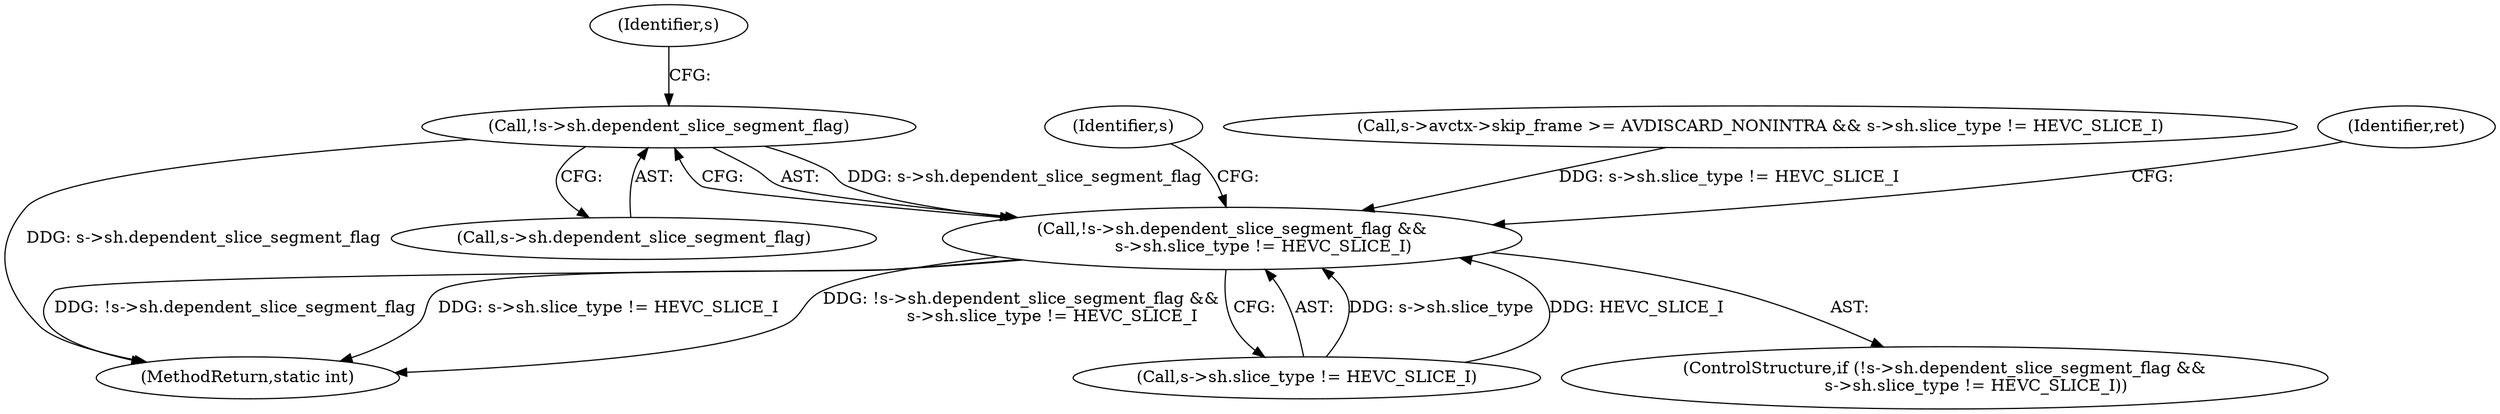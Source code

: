 digraph "0_FFmpeg_54655623a82632e7624714d7b2a3e039dc5faa7e@pointer" {
"1000590" [label="(Call,!s->sh.dependent_slice_segment_flag)"];
"1000589" [label="(Call,!s->sh.dependent_slice_segment_flag &&\n            s->sh.slice_type != HEVC_SLICE_I)"];
"1000777" [label="(MethodReturn,static int)"];
"1000591" [label="(Call,s->sh.dependent_slice_segment_flag)"];
"1000624" [label="(Identifier,s)"];
"1000596" [label="(Call,s->sh.slice_type != HEVC_SLICE_I)"];
"1000599" [label="(Identifier,s)"];
"1000420" [label="(Call,s->avctx->skip_frame >= AVDISCARD_NONINTRA && s->sh.slice_type != HEVC_SLICE_I)"];
"1000588" [label="(ControlStructure,if (!s->sh.dependent_slice_segment_flag &&\n            s->sh.slice_type != HEVC_SLICE_I))"];
"1000590" [label="(Call,!s->sh.dependent_slice_segment_flag)"];
"1000605" [label="(Identifier,ret)"];
"1000589" [label="(Call,!s->sh.dependent_slice_segment_flag &&\n            s->sh.slice_type != HEVC_SLICE_I)"];
"1000590" -> "1000589"  [label="AST: "];
"1000590" -> "1000591"  [label="CFG: "];
"1000591" -> "1000590"  [label="AST: "];
"1000599" -> "1000590"  [label="CFG: "];
"1000589" -> "1000590"  [label="CFG: "];
"1000590" -> "1000777"  [label="DDG: s->sh.dependent_slice_segment_flag"];
"1000590" -> "1000589"  [label="DDG: s->sh.dependent_slice_segment_flag"];
"1000589" -> "1000588"  [label="AST: "];
"1000589" -> "1000596"  [label="CFG: "];
"1000596" -> "1000589"  [label="AST: "];
"1000605" -> "1000589"  [label="CFG: "];
"1000624" -> "1000589"  [label="CFG: "];
"1000589" -> "1000777"  [label="DDG: !s->sh.dependent_slice_segment_flag &&\n            s->sh.slice_type != HEVC_SLICE_I"];
"1000589" -> "1000777"  [label="DDG: !s->sh.dependent_slice_segment_flag"];
"1000589" -> "1000777"  [label="DDG: s->sh.slice_type != HEVC_SLICE_I"];
"1000420" -> "1000589"  [label="DDG: s->sh.slice_type != HEVC_SLICE_I"];
"1000596" -> "1000589"  [label="DDG: s->sh.slice_type"];
"1000596" -> "1000589"  [label="DDG: HEVC_SLICE_I"];
}
